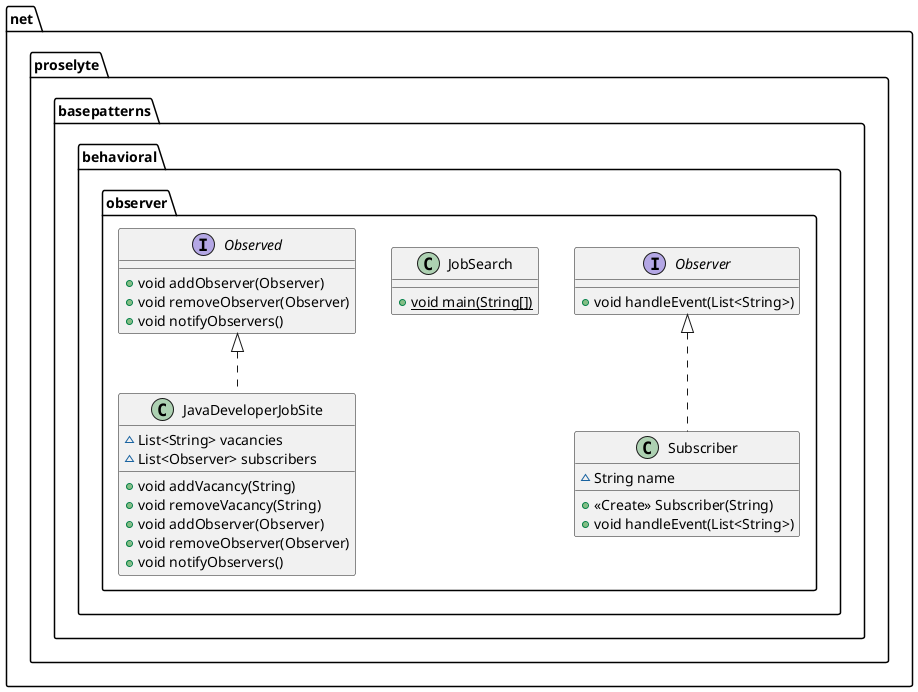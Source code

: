 @startuml
class net.proselyte.basepatterns.behavioral.observer.JavaDeveloperJobSite {
~ List<String> vacancies
~ List<Observer> subscribers
+ void addVacancy(String)
+ void removeVacancy(String)
+ void addObserver(Observer)
+ void removeObserver(Observer)
+ void notifyObservers()
}


interface net.proselyte.basepatterns.behavioral.observer.Observer {
+ void handleEvent(List<String>)
}

class net.proselyte.basepatterns.behavioral.observer.Subscriber {
~ String name
+ <<Create>> Subscriber(String)
+ void handleEvent(List<String>)
}


class net.proselyte.basepatterns.behavioral.observer.JobSearch {
+ {static} void main(String[])
}

interface net.proselyte.basepatterns.behavioral.observer.Observed {
+ void addObserver(Observer)
+ void removeObserver(Observer)
+ void notifyObservers()
}



net.proselyte.basepatterns.behavioral.observer.Observed <|.. net.proselyte.basepatterns.behavioral.observer.JavaDeveloperJobSite
net.proselyte.basepatterns.behavioral.observer.Observer <|.. net.proselyte.basepatterns.behavioral.observer.Subscriber
@enduml